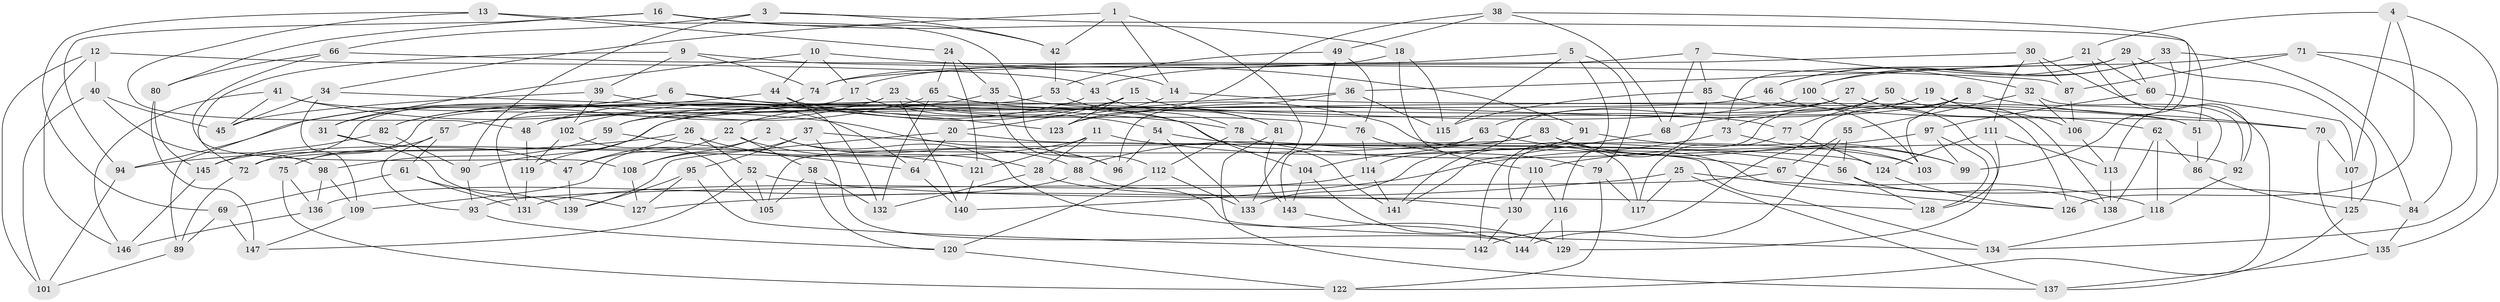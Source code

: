 // Generated by graph-tools (version 1.1) at 2025/37/03/09/25 02:37:59]
// undirected, 147 vertices, 294 edges
graph export_dot {
graph [start="1"]
  node [color=gray90,style=filled];
  1;
  2;
  3;
  4;
  5;
  6;
  7;
  8;
  9;
  10;
  11;
  12;
  13;
  14;
  15;
  16;
  17;
  18;
  19;
  20;
  21;
  22;
  23;
  24;
  25;
  26;
  27;
  28;
  29;
  30;
  31;
  32;
  33;
  34;
  35;
  36;
  37;
  38;
  39;
  40;
  41;
  42;
  43;
  44;
  45;
  46;
  47;
  48;
  49;
  50;
  51;
  52;
  53;
  54;
  55;
  56;
  57;
  58;
  59;
  60;
  61;
  62;
  63;
  64;
  65;
  66;
  67;
  68;
  69;
  70;
  71;
  72;
  73;
  74;
  75;
  76;
  77;
  78;
  79;
  80;
  81;
  82;
  83;
  84;
  85;
  86;
  87;
  88;
  89;
  90;
  91;
  92;
  93;
  94;
  95;
  96;
  97;
  98;
  99;
  100;
  101;
  102;
  103;
  104;
  105;
  106;
  107;
  108;
  109;
  110;
  111;
  112;
  113;
  114;
  115;
  116;
  117;
  118;
  119;
  120;
  121;
  122;
  123;
  124;
  125;
  126;
  127;
  128;
  129;
  130;
  131;
  132;
  133;
  134;
  135;
  136;
  137;
  138;
  139;
  140;
  141;
  142;
  143;
  144;
  145;
  146;
  147;
  1 -- 133;
  1 -- 42;
  1 -- 34;
  1 -- 14;
  2 -- 129;
  2 -- 109;
  2 -- 88;
  2 -- 108;
  3 -- 66;
  3 -- 90;
  3 -- 42;
  3 -- 51;
  4 -- 107;
  4 -- 21;
  4 -- 126;
  4 -- 135;
  5 -- 116;
  5 -- 115;
  5 -- 79;
  5 -- 17;
  6 -- 31;
  6 -- 141;
  6 -- 89;
  6 -- 123;
  7 -- 68;
  7 -- 32;
  7 -- 43;
  7 -- 85;
  8 -- 103;
  8 -- 142;
  8 -- 70;
  8 -- 123;
  9 -- 72;
  9 -- 74;
  9 -- 39;
  9 -- 14;
  10 -- 91;
  10 -- 31;
  10 -- 17;
  10 -- 44;
  11 -- 145;
  11 -- 28;
  11 -- 121;
  11 -- 56;
  12 -- 40;
  12 -- 101;
  12 -- 43;
  12 -- 146;
  13 -- 112;
  13 -- 48;
  13 -- 69;
  13 -- 24;
  14 -- 51;
  14 -- 22;
  15 -- 20;
  15 -- 77;
  15 -- 102;
  15 -- 123;
  16 -- 94;
  16 -- 18;
  16 -- 42;
  16 -- 80;
  17 -- 54;
  17 -- 72;
  18 -- 74;
  18 -- 115;
  18 -- 110;
  19 -- 90;
  19 -- 68;
  19 -- 106;
  19 -- 86;
  20 -- 139;
  20 -- 124;
  20 -- 64;
  21 -- 92;
  21 -- 60;
  21 -- 36;
  22 -- 28;
  22 -- 58;
  22 -- 47;
  23 -- 57;
  23 -- 131;
  23 -- 140;
  23 -- 104;
  24 -- 35;
  24 -- 121;
  24 -- 65;
  25 -- 118;
  25 -- 137;
  25 -- 117;
  25 -- 127;
  26 -- 94;
  26 -- 52;
  26 -- 47;
  26 -- 121;
  27 -- 126;
  27 -- 114;
  27 -- 62;
  27 -- 63;
  28 -- 130;
  28 -- 132;
  29 -- 73;
  29 -- 125;
  29 -- 46;
  29 -- 60;
  30 -- 87;
  30 -- 111;
  30 -- 74;
  30 -- 122;
  31 -- 47;
  31 -- 127;
  32 -- 55;
  32 -- 92;
  32 -- 106;
  33 -- 46;
  33 -- 84;
  33 -- 100;
  33 -- 99;
  34 -- 78;
  34 -- 109;
  34 -- 45;
  35 -- 96;
  35 -- 81;
  35 -- 48;
  36 -- 115;
  36 -- 48;
  36 -- 96;
  37 -- 144;
  37 -- 108;
  37 -- 95;
  37 -- 134;
  38 -- 68;
  38 -- 49;
  38 -- 123;
  38 -- 113;
  39 -- 64;
  39 -- 45;
  39 -- 102;
  40 -- 101;
  40 -- 98;
  40 -- 45;
  41 -- 51;
  41 -- 45;
  41 -- 96;
  41 -- 146;
  42 -- 53;
  43 -- 59;
  43 -- 81;
  44 -- 94;
  44 -- 76;
  44 -- 132;
  46 -- 70;
  46 -- 59;
  47 -- 139;
  48 -- 119;
  49 -- 143;
  49 -- 76;
  49 -- 53;
  50 -- 138;
  50 -- 73;
  50 -- 77;
  50 -- 130;
  51 -- 86;
  52 -- 128;
  52 -- 105;
  52 -- 147;
  53 -- 75;
  53 -- 78;
  54 -- 133;
  54 -- 96;
  54 -- 103;
  55 -- 67;
  55 -- 56;
  55 -- 144;
  56 -- 128;
  56 -- 138;
  57 -- 75;
  57 -- 93;
  57 -- 61;
  58 -- 120;
  58 -- 132;
  58 -- 105;
  59 -- 98;
  59 -- 64;
  60 -- 97;
  60 -- 107;
  61 -- 139;
  61 -- 69;
  61 -- 131;
  62 -- 138;
  62 -- 86;
  62 -- 118;
  63 -- 67;
  63 -- 72;
  63 -- 104;
  64 -- 140;
  65 -- 132;
  65 -- 117;
  65 -- 82;
  66 -- 108;
  66 -- 80;
  66 -- 87;
  67 -- 84;
  67 -- 93;
  68 -- 141;
  69 -- 147;
  69 -- 89;
  70 -- 135;
  70 -- 107;
  71 -- 87;
  71 -- 84;
  71 -- 134;
  71 -- 100;
  72 -- 89;
  73 -- 103;
  73 -- 140;
  74 -- 82;
  75 -- 136;
  75 -- 122;
  76 -- 79;
  76 -- 114;
  77 -- 124;
  77 -- 117;
  78 -- 92;
  78 -- 112;
  79 -- 117;
  79 -- 122;
  80 -- 147;
  80 -- 145;
  81 -- 137;
  81 -- 143;
  82 -- 90;
  82 -- 145;
  83 -- 99;
  83 -- 88;
  83 -- 126;
  83 -- 105;
  84 -- 135;
  85 -- 103;
  85 -- 142;
  85 -- 115;
  86 -- 125;
  87 -- 106;
  88 -- 136;
  88 -- 134;
  89 -- 101;
  90 -- 93;
  91 -- 133;
  91 -- 141;
  91 -- 99;
  92 -- 118;
  93 -- 120;
  94 -- 101;
  95 -- 127;
  95 -- 139;
  95 -- 142;
  97 -- 110;
  97 -- 99;
  97 -- 128;
  98 -- 136;
  98 -- 109;
  100 -- 129;
  100 -- 119;
  102 -- 105;
  102 -- 119;
  104 -- 129;
  104 -- 143;
  106 -- 113;
  107 -- 125;
  108 -- 127;
  109 -- 147;
  110 -- 116;
  110 -- 130;
  111 -- 113;
  111 -- 124;
  111 -- 128;
  112 -- 120;
  112 -- 133;
  113 -- 138;
  114 -- 131;
  114 -- 141;
  116 -- 129;
  116 -- 144;
  118 -- 134;
  119 -- 131;
  120 -- 122;
  121 -- 140;
  124 -- 126;
  125 -- 137;
  130 -- 142;
  135 -- 137;
  136 -- 146;
  143 -- 144;
  145 -- 146;
}
